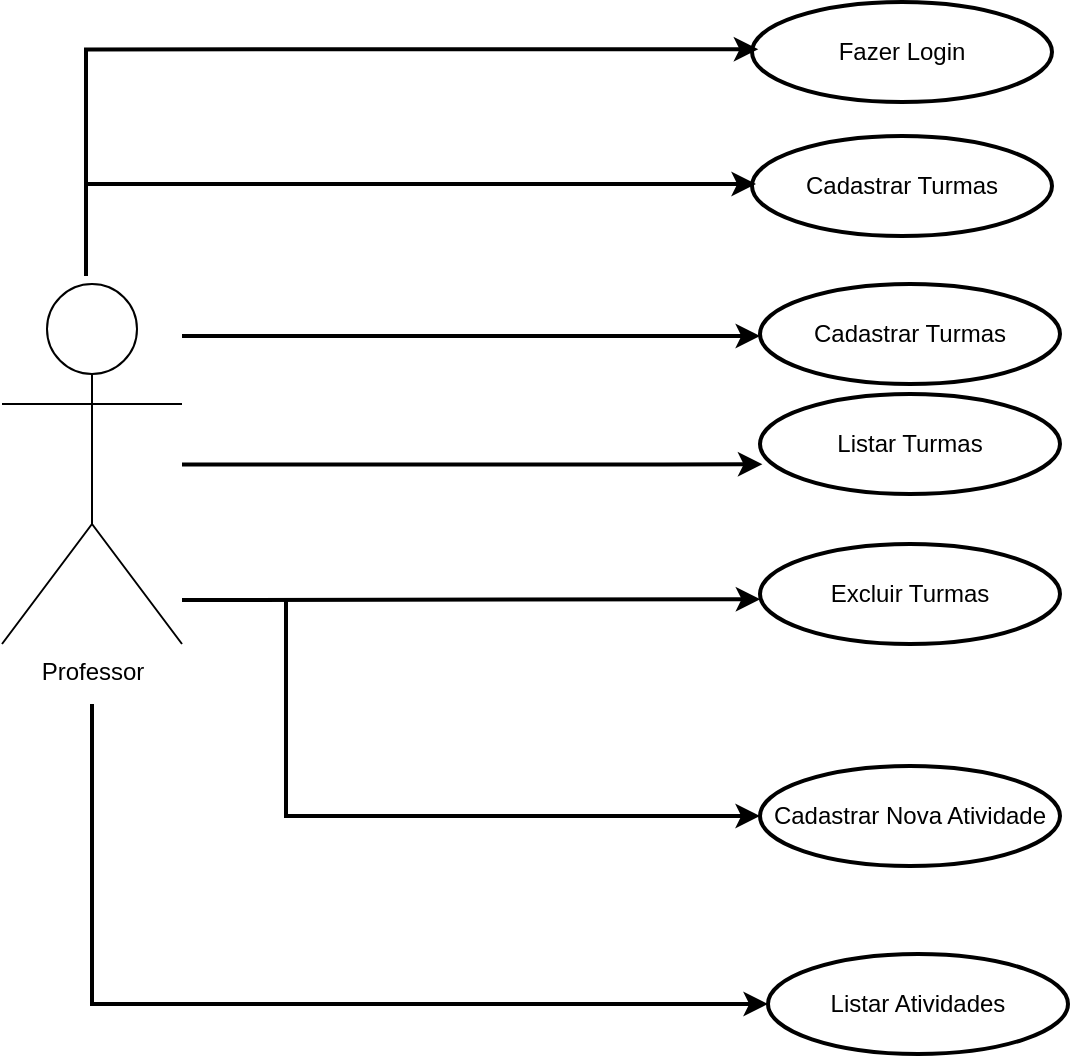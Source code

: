 <mxfile version="26.2.14">
  <diagram name="Página-1" id="gIQHkPaeoshHRkJNwg2A">
    <mxGraphModel dx="1097" dy="701" grid="0" gridSize="10" guides="1" tooltips="1" connect="1" arrows="1" fold="1" page="1" pageScale="1" pageWidth="827" pageHeight="1169" background="light-dark(#FFFFFF,#FFFFFF)" math="0" shadow="0">
      <root>
        <mxCell id="0" />
        <mxCell id="1" parent="0" />
        <mxCell id="Ic24lq9H9HgJuVMbNpVe-17" style="edgeStyle=orthogonalEdgeStyle;rounded=0;orthogonalLoop=1;jettySize=auto;html=1;entryX=0;entryY=0.5;entryDx=0;entryDy=0;fontColor=light-dark(#000000,#000000);strokeColor=light-dark(#000000,#000000);strokeWidth=2;labelBackgroundColor=none;" edge="1" parent="1">
          <mxGeometry relative="1" as="geometry">
            <mxPoint x="112" y="200" as="sourcePoint" />
            <mxPoint x="447" y="200" as="targetPoint" />
            <Array as="points">
              <mxPoint x="116" y="200" />
            </Array>
          </mxGeometry>
        </mxCell>
        <mxCell id="Ic24lq9H9HgJuVMbNpVe-18" style="edgeStyle=orthogonalEdgeStyle;rounded=0;orthogonalLoop=1;jettySize=auto;html=1;fontColor=light-dark(#000000,#000000);strokeColor=light-dark(#000000,#000000);strokeWidth=2;labelBackgroundColor=none;" edge="1" parent="1" source="Ic24lq9H9HgJuVMbNpVe-3" target="Ic24lq9H9HgJuVMbNpVe-10">
          <mxGeometry relative="1" as="geometry">
            <Array as="points">
              <mxPoint x="325" y="276" />
              <mxPoint x="325" y="276" />
            </Array>
          </mxGeometry>
        </mxCell>
        <mxCell id="Ic24lq9H9HgJuVMbNpVe-22" style="edgeStyle=orthogonalEdgeStyle;rounded=0;orthogonalLoop=1;jettySize=auto;html=1;fontColor=light-dark(#000000,#000000);strokeColor=light-dark(#000000,#000000);strokeWidth=2;labelBackgroundColor=none;" edge="1" parent="1" target="Ic24lq9H9HgJuVMbNpVe-13">
          <mxGeometry relative="1" as="geometry">
            <mxPoint x="115" y="460" as="sourcePoint" />
            <Array as="points">
              <mxPoint x="115" y="610" />
            </Array>
          </mxGeometry>
        </mxCell>
        <mxCell id="Ic24lq9H9HgJuVMbNpVe-3" value="Professor" style="shape=umlActor;verticalLabelPosition=bottom;verticalAlign=top;html=1;outlineConnect=0;fontColor=light-dark(#000000,#000000);strokeColor=light-dark(#000000,#000000);fillColor=none;" vertex="1" parent="1">
          <mxGeometry x="70" y="250" width="90" height="180" as="geometry" />
        </mxCell>
        <mxCell id="Ic24lq9H9HgJuVMbNpVe-8" value="Fazer Login" style="ellipse;whiteSpace=wrap;html=1;fontColor=light-dark(#000000,#000000);labelBackgroundColor=none;labelBorderColor=none;fillColor=none;strokeColor=light-dark(#000000,#000000);strokeWidth=2;" vertex="1" parent="1">
          <mxGeometry x="445" y="109" width="150" height="50" as="geometry" />
        </mxCell>
        <mxCell id="Ic24lq9H9HgJuVMbNpVe-9" value="Cadastrar Turmas" style="ellipse;whiteSpace=wrap;html=1;fontColor=light-dark(#000000,#000000);strokeColor=light-dark(#000000,#000000);strokeWidth=2;labelBackgroundColor=none;fillColor=none;" vertex="1" parent="1">
          <mxGeometry x="445" y="176" width="150" height="50" as="geometry" />
        </mxCell>
        <mxCell id="Ic24lq9H9HgJuVMbNpVe-10" value="Cadastrar Turmas" style="ellipse;whiteSpace=wrap;html=1;fontColor=light-dark(#000000,#000000);strokeColor=light-dark(#000000,#000000);strokeWidth=2;labelBackgroundColor=none;fillColor=none;" vertex="1" parent="1">
          <mxGeometry x="449" y="250" width="150" height="50" as="geometry" />
        </mxCell>
        <mxCell id="Ic24lq9H9HgJuVMbNpVe-11" value="Excluir Turmas" style="ellipse;whiteSpace=wrap;html=1;fontColor=light-dark(#000000,#000000);strokeColor=light-dark(#000000,#000000);strokeWidth=2;labelBackgroundColor=none;fillColor=none;" vertex="1" parent="1">
          <mxGeometry x="449" y="380" width="150" height="50" as="geometry" />
        </mxCell>
        <mxCell id="Ic24lq9H9HgJuVMbNpVe-12" value="Cadastrar Nova Atividade" style="ellipse;whiteSpace=wrap;html=1;fontColor=light-dark(#000000,#000000);strokeColor=light-dark(#000000,#000000);strokeWidth=2;labelBackgroundColor=none;fillColor=none;" vertex="1" parent="1">
          <mxGeometry x="449" y="491" width="150" height="50" as="geometry" />
        </mxCell>
        <mxCell id="Ic24lq9H9HgJuVMbNpVe-13" value="Listar Atividades" style="ellipse;whiteSpace=wrap;html=1;fontColor=light-dark(#000000,#000000);strokeColor=light-dark(#000000,#000000);strokeWidth=2;labelBackgroundColor=none;fillColor=none;" vertex="1" parent="1">
          <mxGeometry x="453" y="585" width="150" height="50" as="geometry" />
        </mxCell>
        <mxCell id="Ic24lq9H9HgJuVMbNpVe-14" value="Listar Turmas" style="ellipse;whiteSpace=wrap;html=1;fontColor=light-dark(#000000,#000000);strokeColor=light-dark(#000000,#000000);strokeWidth=2;labelBackgroundColor=none;fillColor=none;" vertex="1" parent="1">
          <mxGeometry x="449" y="305" width="150" height="50" as="geometry" />
        </mxCell>
        <mxCell id="Ic24lq9H9HgJuVMbNpVe-15" style="edgeStyle=orthogonalEdgeStyle;rounded=0;orthogonalLoop=1;jettySize=auto;html=1;entryX=0.021;entryY=0.473;entryDx=0;entryDy=0;entryPerimeter=0;fontColor=light-dark(#000000,#000000);strokeColor=light-dark(#000000,#000000);strokeWidth=2;labelBackgroundColor=none;" edge="1" parent="1" target="Ic24lq9H9HgJuVMbNpVe-8">
          <mxGeometry relative="1" as="geometry">
            <mxPoint x="112" y="246" as="sourcePoint" />
            <mxPoint x="395.95" y="112.45" as="targetPoint" />
            <Array as="points">
              <mxPoint x="112" y="133" />
            </Array>
          </mxGeometry>
        </mxCell>
        <mxCell id="Ic24lq9H9HgJuVMbNpVe-19" style="edgeStyle=orthogonalEdgeStyle;rounded=0;orthogonalLoop=1;jettySize=auto;html=1;entryX=0.008;entryY=0.703;entryDx=0;entryDy=0;entryPerimeter=0;fontColor=light-dark(#000000,#000000);strokeColor=light-dark(#000000,#000000);strokeWidth=2;labelBackgroundColor=none;" edge="1" parent="1" source="Ic24lq9H9HgJuVMbNpVe-3" target="Ic24lq9H9HgJuVMbNpVe-14">
          <mxGeometry relative="1" as="geometry">
            <Array as="points">
              <mxPoint x="401" y="340" />
            </Array>
          </mxGeometry>
        </mxCell>
        <mxCell id="Ic24lq9H9HgJuVMbNpVe-20" style="edgeStyle=orthogonalEdgeStyle;rounded=0;orthogonalLoop=1;jettySize=auto;html=1;entryX=0.001;entryY=0.552;entryDx=0;entryDy=0;entryPerimeter=0;fontColor=light-dark(#000000,#000000);strokeColor=light-dark(#000000,#000000);strokeWidth=2;labelBackgroundColor=none;" edge="1" parent="1" target="Ic24lq9H9HgJuVMbNpVe-11">
          <mxGeometry relative="1" as="geometry">
            <mxPoint x="160" y="408" as="sourcePoint" />
            <mxPoint x="424.7" y="403.7" as="targetPoint" />
            <Array as="points">
              <mxPoint x="160" y="408" />
            </Array>
          </mxGeometry>
        </mxCell>
        <mxCell id="Ic24lq9H9HgJuVMbNpVe-21" style="edgeStyle=orthogonalEdgeStyle;rounded=0;orthogonalLoop=1;jettySize=auto;html=1;entryX=0;entryY=0.5;entryDx=0;entryDy=0;fontColor=light-dark(#000000,#000000);strokeColor=light-dark(#000000,#000000);strokeWidth=2;labelBackgroundColor=none;" edge="1" parent="1" target="Ic24lq9H9HgJuVMbNpVe-12">
          <mxGeometry relative="1" as="geometry">
            <mxPoint x="212" y="408" as="sourcePoint" />
            <mxPoint x="443" y="443.7" as="targetPoint" />
            <Array as="points">
              <mxPoint x="212" y="516" />
            </Array>
          </mxGeometry>
        </mxCell>
      </root>
    </mxGraphModel>
  </diagram>
</mxfile>
